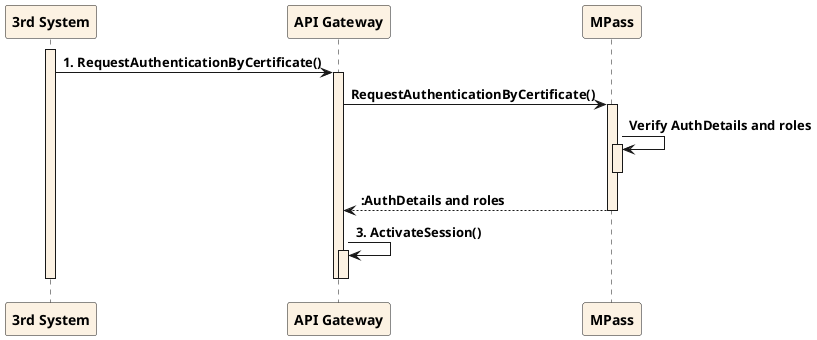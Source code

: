 @startuml

skinparam shadowing false
skinparam backgroundColor transparent
skinparam actor {
    FontStyle bold
}
skinparam sequence {
    ParticipantFontStyle bold
    ParticipantBackgroundColor #FCF2E3
    LifeLineBackgroundColor #FCF2E3
    ArrowFontStyle bold
}

participant "3rd System" as IntegratedSystem
participant "API Gateway" as MPowerAPI
participant MPass

activate IntegratedSystem

IntegratedSystem -> MPowerAPI: 1. RequestAuthenticationByCertificate()
activate MPowerAPI

MPowerAPI -> MPass: RequestAuthenticationByCertificate()
activate MPass

MPass -> MPass: Verify AuthDetails and roles
activate MPass
deactivate MPass

MPass --> MPowerAPI: :AuthDetails and roles
deactivate MPass

MPowerAPI -> MPowerAPI: 3. ActivateSession()
activate MPowerAPI
deactivate MPowerAPI


deactivate MPowerAPI
deactivate IntegratedSystem

@enduml